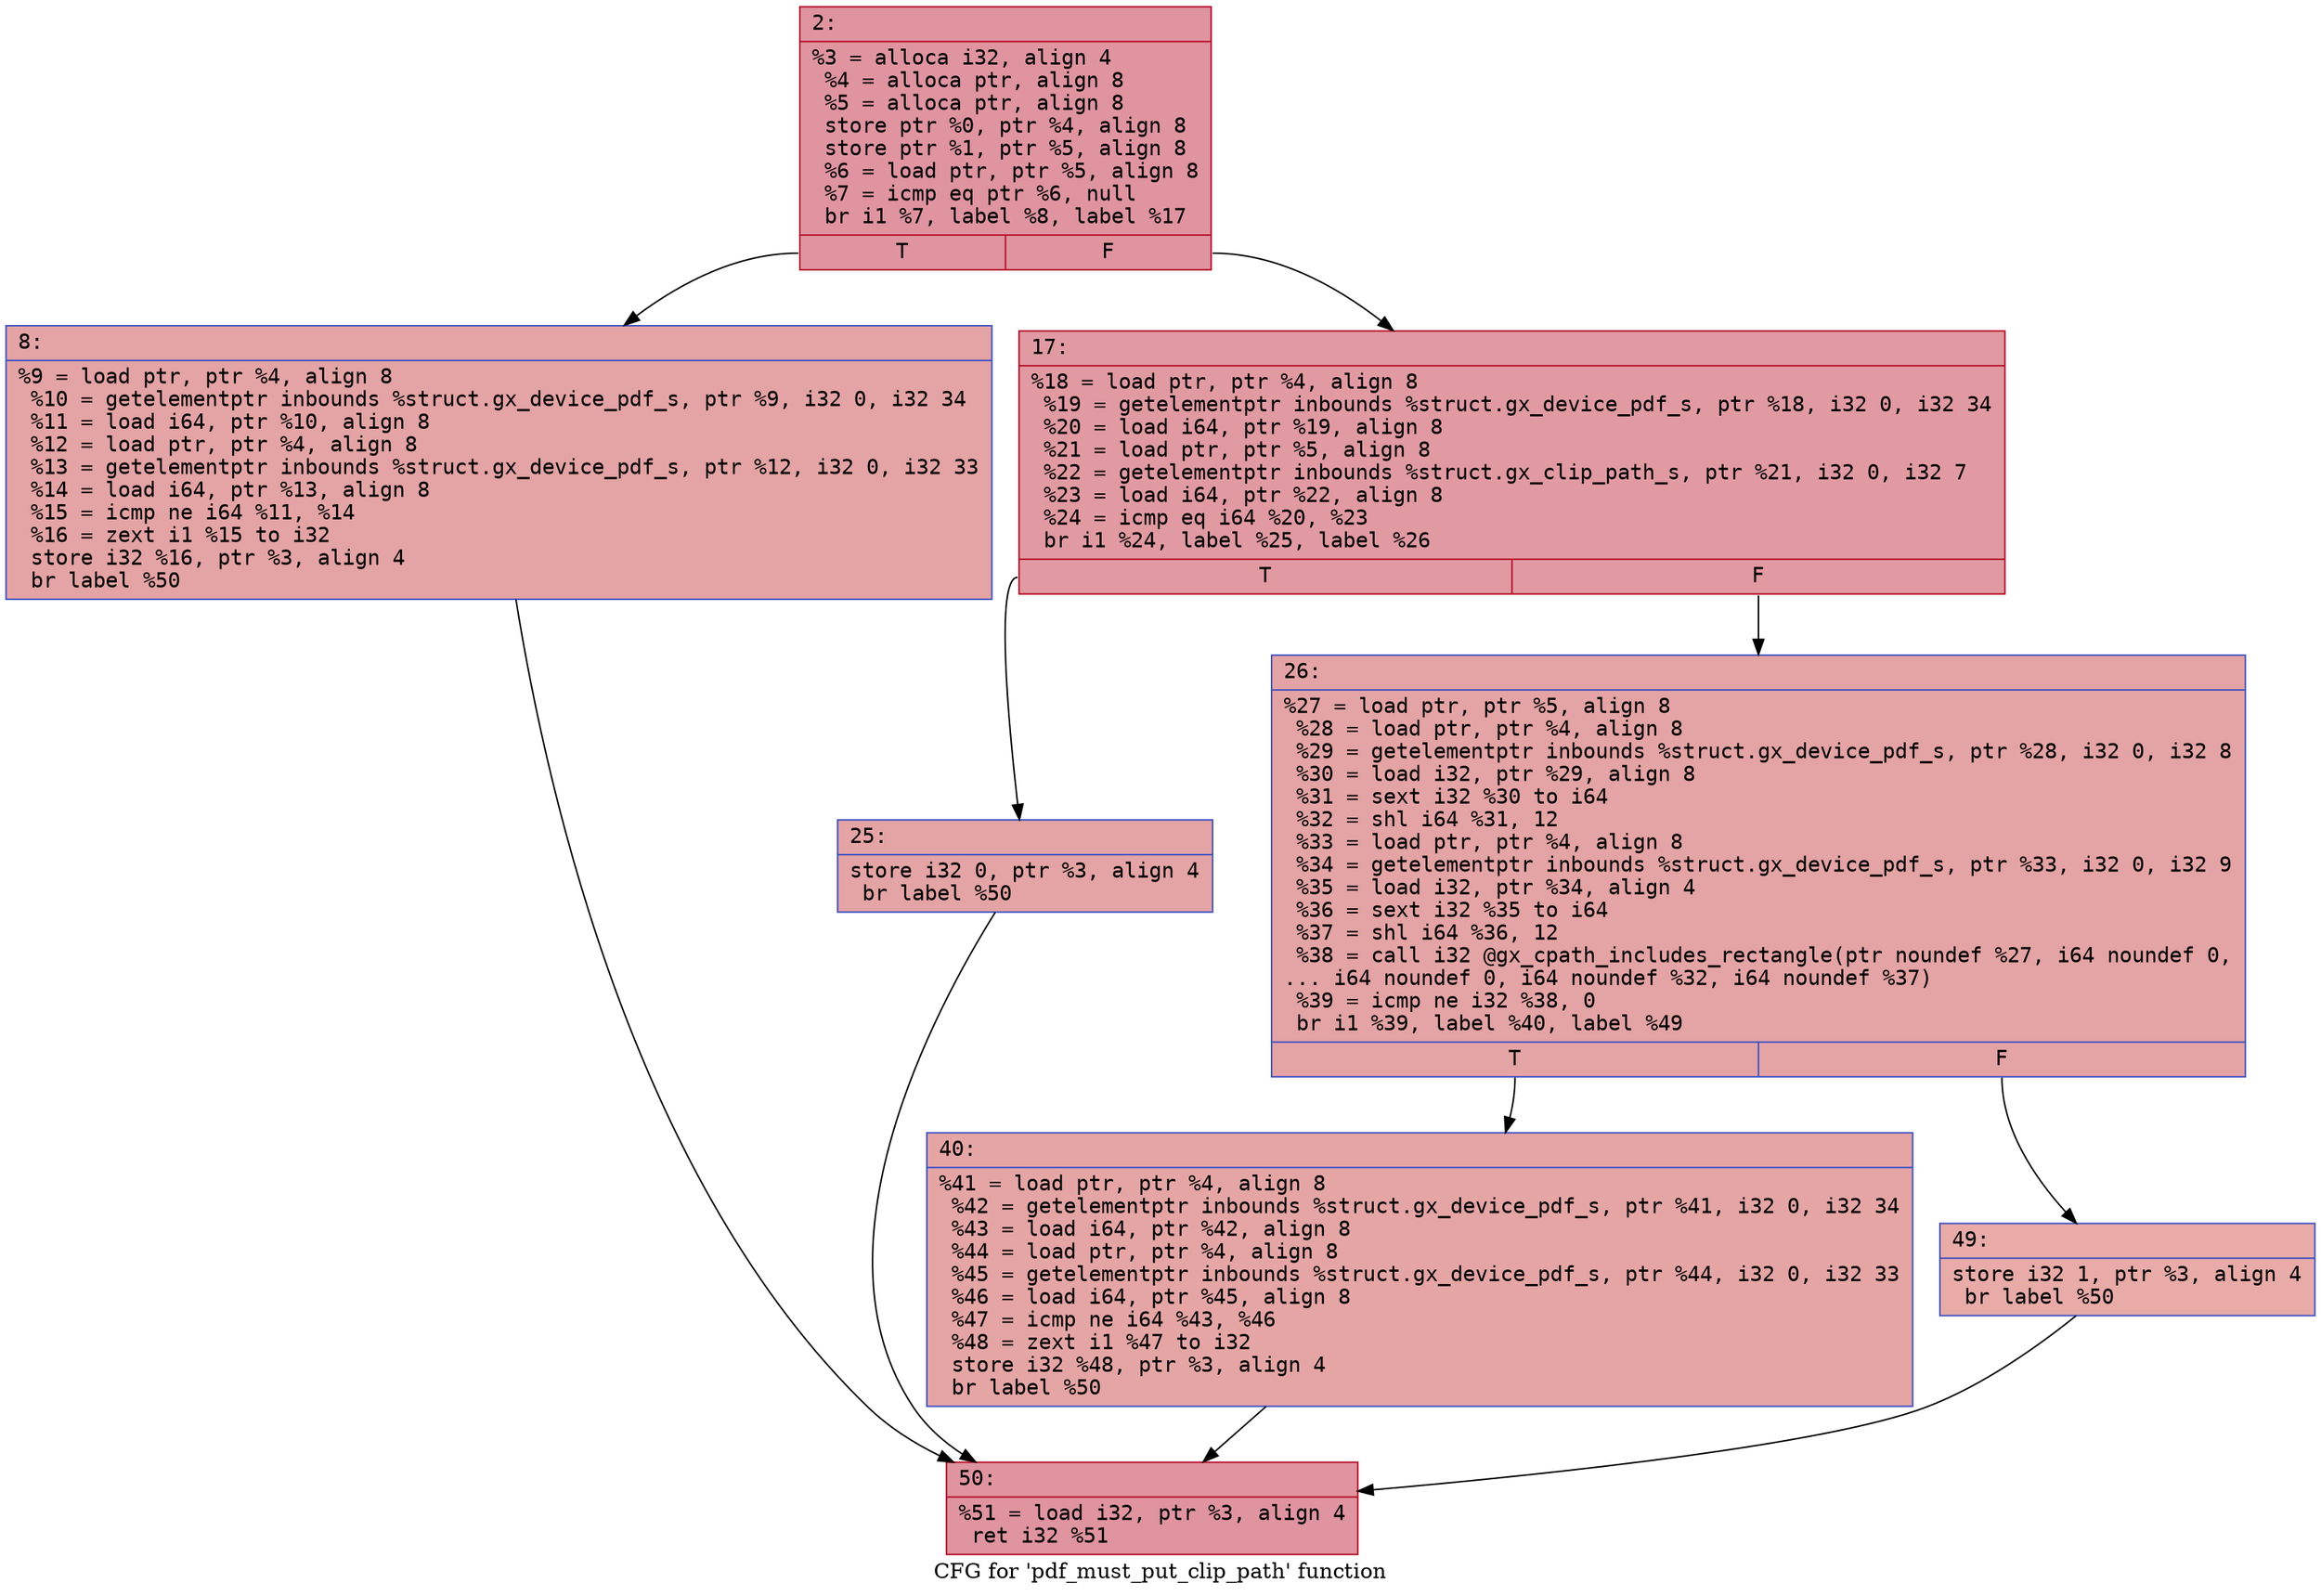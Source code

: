digraph "CFG for 'pdf_must_put_clip_path' function" {
	label="CFG for 'pdf_must_put_clip_path' function";

	Node0x6000020a1810 [shape=record,color="#b70d28ff", style=filled, fillcolor="#b70d2870" fontname="Courier",label="{2:\l|  %3 = alloca i32, align 4\l  %4 = alloca ptr, align 8\l  %5 = alloca ptr, align 8\l  store ptr %0, ptr %4, align 8\l  store ptr %1, ptr %5, align 8\l  %6 = load ptr, ptr %5, align 8\l  %7 = icmp eq ptr %6, null\l  br i1 %7, label %8, label %17\l|{<s0>T|<s1>F}}"];
	Node0x6000020a1810:s0 -> Node0x6000020a1860[tooltip="2 -> 8\nProbability 37.50%" ];
	Node0x6000020a1810:s1 -> Node0x6000020a18b0[tooltip="2 -> 17\nProbability 62.50%" ];
	Node0x6000020a1860 [shape=record,color="#3d50c3ff", style=filled, fillcolor="#c32e3170" fontname="Courier",label="{8:\l|  %9 = load ptr, ptr %4, align 8\l  %10 = getelementptr inbounds %struct.gx_device_pdf_s, ptr %9, i32 0, i32 34\l  %11 = load i64, ptr %10, align 8\l  %12 = load ptr, ptr %4, align 8\l  %13 = getelementptr inbounds %struct.gx_device_pdf_s, ptr %12, i32 0, i32 33\l  %14 = load i64, ptr %13, align 8\l  %15 = icmp ne i64 %11, %14\l  %16 = zext i1 %15 to i32\l  store i32 %16, ptr %3, align 4\l  br label %50\l}"];
	Node0x6000020a1860 -> Node0x6000020a1a40[tooltip="8 -> 50\nProbability 100.00%" ];
	Node0x6000020a18b0 [shape=record,color="#b70d28ff", style=filled, fillcolor="#bb1b2c70" fontname="Courier",label="{17:\l|  %18 = load ptr, ptr %4, align 8\l  %19 = getelementptr inbounds %struct.gx_device_pdf_s, ptr %18, i32 0, i32 34\l  %20 = load i64, ptr %19, align 8\l  %21 = load ptr, ptr %5, align 8\l  %22 = getelementptr inbounds %struct.gx_clip_path_s, ptr %21, i32 0, i32 7\l  %23 = load i64, ptr %22, align 8\l  %24 = icmp eq i64 %20, %23\l  br i1 %24, label %25, label %26\l|{<s0>T|<s1>F}}"];
	Node0x6000020a18b0:s0 -> Node0x6000020a1900[tooltip="17 -> 25\nProbability 50.00%" ];
	Node0x6000020a18b0:s1 -> Node0x6000020a1950[tooltip="17 -> 26\nProbability 50.00%" ];
	Node0x6000020a1900 [shape=record,color="#3d50c3ff", style=filled, fillcolor="#c32e3170" fontname="Courier",label="{25:\l|  store i32 0, ptr %3, align 4\l  br label %50\l}"];
	Node0x6000020a1900 -> Node0x6000020a1a40[tooltip="25 -> 50\nProbability 100.00%" ];
	Node0x6000020a1950 [shape=record,color="#3d50c3ff", style=filled, fillcolor="#c32e3170" fontname="Courier",label="{26:\l|  %27 = load ptr, ptr %5, align 8\l  %28 = load ptr, ptr %4, align 8\l  %29 = getelementptr inbounds %struct.gx_device_pdf_s, ptr %28, i32 0, i32 8\l  %30 = load i32, ptr %29, align 8\l  %31 = sext i32 %30 to i64\l  %32 = shl i64 %31, 12\l  %33 = load ptr, ptr %4, align 8\l  %34 = getelementptr inbounds %struct.gx_device_pdf_s, ptr %33, i32 0, i32 9\l  %35 = load i32, ptr %34, align 4\l  %36 = sext i32 %35 to i64\l  %37 = shl i64 %36, 12\l  %38 = call i32 @gx_cpath_includes_rectangle(ptr noundef %27, i64 noundef 0,\l... i64 noundef 0, i64 noundef %32, i64 noundef %37)\l  %39 = icmp ne i32 %38, 0\l  br i1 %39, label %40, label %49\l|{<s0>T|<s1>F}}"];
	Node0x6000020a1950:s0 -> Node0x6000020a19a0[tooltip="26 -> 40\nProbability 62.50%" ];
	Node0x6000020a1950:s1 -> Node0x6000020a19f0[tooltip="26 -> 49\nProbability 37.50%" ];
	Node0x6000020a19a0 [shape=record,color="#3d50c3ff", style=filled, fillcolor="#c5333470" fontname="Courier",label="{40:\l|  %41 = load ptr, ptr %4, align 8\l  %42 = getelementptr inbounds %struct.gx_device_pdf_s, ptr %41, i32 0, i32 34\l  %43 = load i64, ptr %42, align 8\l  %44 = load ptr, ptr %4, align 8\l  %45 = getelementptr inbounds %struct.gx_device_pdf_s, ptr %44, i32 0, i32 33\l  %46 = load i64, ptr %45, align 8\l  %47 = icmp ne i64 %43, %46\l  %48 = zext i1 %47 to i32\l  store i32 %48, ptr %3, align 4\l  br label %50\l}"];
	Node0x6000020a19a0 -> Node0x6000020a1a40[tooltip="40 -> 50\nProbability 100.00%" ];
	Node0x6000020a19f0 [shape=record,color="#3d50c3ff", style=filled, fillcolor="#cc403a70" fontname="Courier",label="{49:\l|  store i32 1, ptr %3, align 4\l  br label %50\l}"];
	Node0x6000020a19f0 -> Node0x6000020a1a40[tooltip="49 -> 50\nProbability 100.00%" ];
	Node0x6000020a1a40 [shape=record,color="#b70d28ff", style=filled, fillcolor="#b70d2870" fontname="Courier",label="{50:\l|  %51 = load i32, ptr %3, align 4\l  ret i32 %51\l}"];
}
